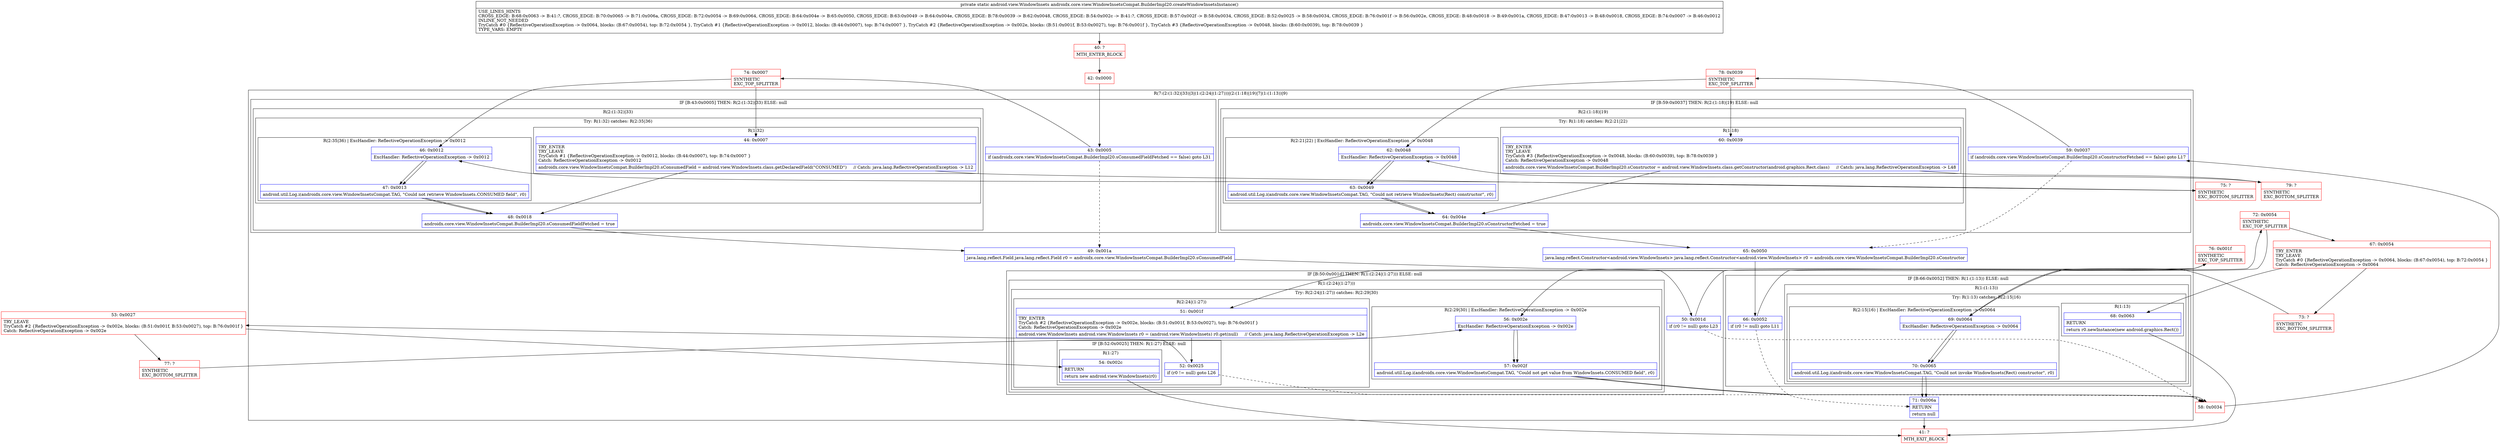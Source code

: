 digraph "CFG forandroidx.core.view.WindowInsetsCompat.BuilderImpl20.createWindowInsetsInstance()Landroid\/view\/WindowInsets;" {
subgraph cluster_Region_1382763660 {
label = "R(7:(2:(1:32)|33)|3|(1:(2:24|(1:27)))|(2:(1:18)|19)|7|(1:(1:13))|9)";
node [shape=record,color=blue];
subgraph cluster_IfRegion_432927144 {
label = "IF [B:43:0x0005] THEN: R(2:(1:32)|33) ELSE: null";
node [shape=record,color=blue];
Node_43 [shape=record,label="{43\:\ 0x0005|if (androidx.core.view.WindowInsetsCompat.BuilderImpl20.sConsumedFieldFetched == false) goto L31\l}"];
subgraph cluster_Region_1250975513 {
label = "R(2:(1:32)|33)";
node [shape=record,color=blue];
subgraph cluster_TryCatchRegion_2102337782 {
label = "Try: R(1:32) catches: R(2:35|36)";
node [shape=record,color=blue];
subgraph cluster_Region_1845483778 {
label = "R(1:32)";
node [shape=record,color=blue];
Node_44 [shape=record,label="{44\:\ 0x0007|TRY_ENTER\lTRY_LEAVE\lTryCatch #1 \{ReflectiveOperationException \-\> 0x0012, blocks: (B:44:0x0007), top: B:74:0x0007 \}\lCatch: ReflectiveOperationException \-\> 0x0012\l|androidx.core.view.WindowInsetsCompat.BuilderImpl20.sConsumedField = android.view.WindowInsets.class.getDeclaredField(\"CONSUMED\")     \/\/ Catch: java.lang.ReflectiveOperationException \-\> L12\l}"];
}
subgraph cluster_Region_466167204 {
label = "R(2:35|36) | ExcHandler: ReflectiveOperationException \-\> 0x0012\l";
node [shape=record,color=blue];
Node_46 [shape=record,label="{46\:\ 0x0012|ExcHandler: ReflectiveOperationException \-\> 0x0012\l}"];
Node_47 [shape=record,label="{47\:\ 0x0013|android.util.Log.i(androidx.core.view.WindowInsetsCompat.TAG, \"Could not retrieve WindowInsets.CONSUMED field\", r0)\l}"];
}
}
Node_48 [shape=record,label="{48\:\ 0x0018|androidx.core.view.WindowInsetsCompat.BuilderImpl20.sConsumedFieldFetched = true\l}"];
}
}
Node_49 [shape=record,label="{49\:\ 0x001a|java.lang.reflect.Field java.lang.reflect.Field r0 = androidx.core.view.WindowInsetsCompat.BuilderImpl20.sConsumedField\l}"];
subgraph cluster_IfRegion_1556032156 {
label = "IF [B:50:0x001d] THEN: R(1:(2:24|(1:27))) ELSE: null";
node [shape=record,color=blue];
Node_50 [shape=record,label="{50\:\ 0x001d|if (r0 != null) goto L23\l}"];
subgraph cluster_Region_1407834451 {
label = "R(1:(2:24|(1:27)))";
node [shape=record,color=blue];
subgraph cluster_TryCatchRegion_1462045512 {
label = "Try: R(2:24|(1:27)) catches: R(2:29|30)";
node [shape=record,color=blue];
subgraph cluster_Region_684294585 {
label = "R(2:24|(1:27))";
node [shape=record,color=blue];
Node_51 [shape=record,label="{51\:\ 0x001f|TRY_ENTER\lTryCatch #2 \{ReflectiveOperationException \-\> 0x002e, blocks: (B:51:0x001f, B:53:0x0027), top: B:76:0x001f \}\lCatch: ReflectiveOperationException \-\> 0x002e\l|android.view.WindowInsets android.view.WindowInsets r0 = (android.view.WindowInsets) r0.get(null)     \/\/ Catch: java.lang.ReflectiveOperationException \-\> L2e\l}"];
subgraph cluster_IfRegion_592702838 {
label = "IF [B:52:0x0025] THEN: R(1:27) ELSE: null";
node [shape=record,color=blue];
Node_52 [shape=record,label="{52\:\ 0x0025|if (r0 != null) goto L26\l}"];
subgraph cluster_Region_735365820 {
label = "R(1:27)";
node [shape=record,color=blue];
Node_54 [shape=record,label="{54\:\ 0x002c|RETURN\l|return new android.view.WindowInsets(r0)\l}"];
}
}
}
subgraph cluster_Region_1149366119 {
label = "R(2:29|30) | ExcHandler: ReflectiveOperationException \-\> 0x002e\l";
node [shape=record,color=blue];
Node_56 [shape=record,label="{56\:\ 0x002e|ExcHandler: ReflectiveOperationException \-\> 0x002e\l}"];
Node_57 [shape=record,label="{57\:\ 0x002f|android.util.Log.i(androidx.core.view.WindowInsetsCompat.TAG, \"Could not get value from WindowInsets.CONSUMED field\", r0)\l}"];
}
}
}
}
subgraph cluster_IfRegion_372704854 {
label = "IF [B:59:0x0037] THEN: R(2:(1:18)|19) ELSE: null";
node [shape=record,color=blue];
Node_59 [shape=record,label="{59\:\ 0x0037|if (androidx.core.view.WindowInsetsCompat.BuilderImpl20.sConstructorFetched == false) goto L17\l}"];
subgraph cluster_Region_185165442 {
label = "R(2:(1:18)|19)";
node [shape=record,color=blue];
subgraph cluster_TryCatchRegion_1955156960 {
label = "Try: R(1:18) catches: R(2:21|22)";
node [shape=record,color=blue];
subgraph cluster_Region_1060659393 {
label = "R(1:18)";
node [shape=record,color=blue];
Node_60 [shape=record,label="{60\:\ 0x0039|TRY_ENTER\lTRY_LEAVE\lTryCatch #3 \{ReflectiveOperationException \-\> 0x0048, blocks: (B:60:0x0039), top: B:78:0x0039 \}\lCatch: ReflectiveOperationException \-\> 0x0048\l|androidx.core.view.WindowInsetsCompat.BuilderImpl20.sConstructor = android.view.WindowInsets.class.getConstructor(android.graphics.Rect.class)     \/\/ Catch: java.lang.ReflectiveOperationException \-\> L48\l}"];
}
subgraph cluster_Region_294896838 {
label = "R(2:21|22) | ExcHandler: ReflectiveOperationException \-\> 0x0048\l";
node [shape=record,color=blue];
Node_62 [shape=record,label="{62\:\ 0x0048|ExcHandler: ReflectiveOperationException \-\> 0x0048\l}"];
Node_63 [shape=record,label="{63\:\ 0x0049|android.util.Log.i(androidx.core.view.WindowInsetsCompat.TAG, \"Could not retrieve WindowInsets(Rect) constructor\", r0)\l}"];
}
}
Node_64 [shape=record,label="{64\:\ 0x004e|androidx.core.view.WindowInsetsCompat.BuilderImpl20.sConstructorFetched = true\l}"];
}
}
Node_65 [shape=record,label="{65\:\ 0x0050|java.lang.reflect.Constructor\<android.view.WindowInsets\> java.lang.reflect.Constructor\<android.view.WindowInsets\> r0 = androidx.core.view.WindowInsetsCompat.BuilderImpl20.sConstructor\l}"];
subgraph cluster_IfRegion_236650128 {
label = "IF [B:66:0x0052] THEN: R(1:(1:13)) ELSE: null";
node [shape=record,color=blue];
Node_66 [shape=record,label="{66\:\ 0x0052|if (r0 != null) goto L11\l}"];
subgraph cluster_Region_1374588160 {
label = "R(1:(1:13))";
node [shape=record,color=blue];
subgraph cluster_TryCatchRegion_1866908302 {
label = "Try: R(1:13) catches: R(2:15|16)";
node [shape=record,color=blue];
subgraph cluster_Region_1782211235 {
label = "R(1:13)";
node [shape=record,color=blue];
Node_68 [shape=record,label="{68\:\ 0x0063|RETURN\l|return r0.newInstance(new android.graphics.Rect())\l}"];
}
subgraph cluster_Region_319064527 {
label = "R(2:15|16) | ExcHandler: ReflectiveOperationException \-\> 0x0064\l";
node [shape=record,color=blue];
Node_69 [shape=record,label="{69\:\ 0x0064|ExcHandler: ReflectiveOperationException \-\> 0x0064\l}"];
Node_70 [shape=record,label="{70\:\ 0x0065|android.util.Log.i(androidx.core.view.WindowInsetsCompat.TAG, \"Could not invoke WindowInsets(Rect) constructor\", r0)\l}"];
}
}
}
}
Node_71 [shape=record,label="{71\:\ 0x006a|RETURN\l|return null\l}"];
}
subgraph cluster_Region_466167204 {
label = "R(2:35|36) | ExcHandler: ReflectiveOperationException \-\> 0x0012\l";
node [shape=record,color=blue];
Node_46 [shape=record,label="{46\:\ 0x0012|ExcHandler: ReflectiveOperationException \-\> 0x0012\l}"];
Node_47 [shape=record,label="{47\:\ 0x0013|android.util.Log.i(androidx.core.view.WindowInsetsCompat.TAG, \"Could not retrieve WindowInsets.CONSUMED field\", r0)\l}"];
}
subgraph cluster_Region_1149366119 {
label = "R(2:29|30) | ExcHandler: ReflectiveOperationException \-\> 0x002e\l";
node [shape=record,color=blue];
Node_56 [shape=record,label="{56\:\ 0x002e|ExcHandler: ReflectiveOperationException \-\> 0x002e\l}"];
Node_57 [shape=record,label="{57\:\ 0x002f|android.util.Log.i(androidx.core.view.WindowInsetsCompat.TAG, \"Could not get value from WindowInsets.CONSUMED field\", r0)\l}"];
}
subgraph cluster_Region_294896838 {
label = "R(2:21|22) | ExcHandler: ReflectiveOperationException \-\> 0x0048\l";
node [shape=record,color=blue];
Node_62 [shape=record,label="{62\:\ 0x0048|ExcHandler: ReflectiveOperationException \-\> 0x0048\l}"];
Node_63 [shape=record,label="{63\:\ 0x0049|android.util.Log.i(androidx.core.view.WindowInsetsCompat.TAG, \"Could not retrieve WindowInsets(Rect) constructor\", r0)\l}"];
}
subgraph cluster_Region_319064527 {
label = "R(2:15|16) | ExcHandler: ReflectiveOperationException \-\> 0x0064\l";
node [shape=record,color=blue];
Node_69 [shape=record,label="{69\:\ 0x0064|ExcHandler: ReflectiveOperationException \-\> 0x0064\l}"];
Node_70 [shape=record,label="{70\:\ 0x0065|android.util.Log.i(androidx.core.view.WindowInsetsCompat.TAG, \"Could not invoke WindowInsets(Rect) constructor\", r0)\l}"];
}
Node_40 [shape=record,color=red,label="{40\:\ ?|MTH_ENTER_BLOCK\l}"];
Node_42 [shape=record,color=red,label="{42\:\ 0x0000}"];
Node_58 [shape=record,color=red,label="{58\:\ 0x0034}"];
Node_41 [shape=record,color=red,label="{41\:\ ?|MTH_EXIT_BLOCK\l}"];
Node_72 [shape=record,color=red,label="{72\:\ 0x0054|SYNTHETIC\lEXC_TOP_SPLITTER\l}"];
Node_67 [shape=record,color=red,label="{67\:\ 0x0054|TRY_ENTER\lTRY_LEAVE\lTryCatch #0 \{ReflectiveOperationException \-\> 0x0064, blocks: (B:67:0x0054), top: B:72:0x0054 \}\lCatch: ReflectiveOperationException \-\> 0x0064\l}"];
Node_73 [shape=record,color=red,label="{73\:\ ?|SYNTHETIC\lEXC_BOTTOM_SPLITTER\l}"];
Node_78 [shape=record,color=red,label="{78\:\ 0x0039|SYNTHETIC\lEXC_TOP_SPLITTER\l}"];
Node_79 [shape=record,color=red,label="{79\:\ ?|SYNTHETIC\lEXC_BOTTOM_SPLITTER\l}"];
Node_76 [shape=record,color=red,label="{76\:\ 0x001f|SYNTHETIC\lEXC_TOP_SPLITTER\l}"];
Node_53 [shape=record,color=red,label="{53\:\ 0x0027|TRY_LEAVE\lTryCatch #2 \{ReflectiveOperationException \-\> 0x002e, blocks: (B:51:0x001f, B:53:0x0027), top: B:76:0x001f \}\lCatch: ReflectiveOperationException \-\> 0x002e\l}"];
Node_77 [shape=record,color=red,label="{77\:\ ?|SYNTHETIC\lEXC_BOTTOM_SPLITTER\l}"];
Node_74 [shape=record,color=red,label="{74\:\ 0x0007|SYNTHETIC\lEXC_TOP_SPLITTER\l}"];
Node_75 [shape=record,color=red,label="{75\:\ ?|SYNTHETIC\lEXC_BOTTOM_SPLITTER\l}"];
MethodNode[shape=record,label="{private static android.view.WindowInsets androidx.core.view.WindowInsetsCompat.BuilderImpl20.createWindowInsetsInstance()  | USE_LINES_HINTS\lCROSS_EDGE: B:68:0x0063 \-\> B:41:?, CROSS_EDGE: B:70:0x0065 \-\> B:71:0x006a, CROSS_EDGE: B:72:0x0054 \-\> B:69:0x0064, CROSS_EDGE: B:64:0x004e \-\> B:65:0x0050, CROSS_EDGE: B:63:0x0049 \-\> B:64:0x004e, CROSS_EDGE: B:78:0x0039 \-\> B:62:0x0048, CROSS_EDGE: B:54:0x002c \-\> B:41:?, CROSS_EDGE: B:57:0x002f \-\> B:58:0x0034, CROSS_EDGE: B:52:0x0025 \-\> B:58:0x0034, CROSS_EDGE: B:76:0x001f \-\> B:56:0x002e, CROSS_EDGE: B:48:0x0018 \-\> B:49:0x001a, CROSS_EDGE: B:47:0x0013 \-\> B:48:0x0018, CROSS_EDGE: B:74:0x0007 \-\> B:46:0x0012\lINLINE_NOT_NEEDED\lTryCatch #0 \{ReflectiveOperationException \-\> 0x0064, blocks: (B:67:0x0054), top: B:72:0x0054 \}, TryCatch #1 \{ReflectiveOperationException \-\> 0x0012, blocks: (B:44:0x0007), top: B:74:0x0007 \}, TryCatch #2 \{ReflectiveOperationException \-\> 0x002e, blocks: (B:51:0x001f, B:53:0x0027), top: B:76:0x001f \}, TryCatch #3 \{ReflectiveOperationException \-\> 0x0048, blocks: (B:60:0x0039), top: B:78:0x0039 \}\lTYPE_VARS: EMPTY\l}"];
MethodNode -> Node_40;Node_43 -> Node_49[style=dashed];
Node_43 -> Node_74;
Node_44 -> Node_48;
Node_44 -> Node_75;
Node_46 -> Node_47;
Node_47 -> Node_48;
Node_48 -> Node_49;
Node_49 -> Node_50;
Node_50 -> Node_58[style=dashed];
Node_50 -> Node_76;
Node_51 -> Node_52;
Node_52 -> Node_53;
Node_52 -> Node_58[style=dashed];
Node_54 -> Node_41;
Node_56 -> Node_57;
Node_57 -> Node_58;
Node_59 -> Node_65[style=dashed];
Node_59 -> Node_78;
Node_60 -> Node_64;
Node_60 -> Node_79;
Node_62 -> Node_63;
Node_63 -> Node_64;
Node_64 -> Node_65;
Node_65 -> Node_66;
Node_66 -> Node_71[style=dashed];
Node_66 -> Node_72;
Node_68 -> Node_41;
Node_69 -> Node_70;
Node_70 -> Node_71;
Node_71 -> Node_41;
Node_46 -> Node_47;
Node_47 -> Node_48;
Node_56 -> Node_57;
Node_57 -> Node_58;
Node_62 -> Node_63;
Node_63 -> Node_64;
Node_69 -> Node_70;
Node_70 -> Node_71;
Node_40 -> Node_42;
Node_42 -> Node_43;
Node_58 -> Node_59;
Node_72 -> Node_67;
Node_72 -> Node_69;
Node_67 -> Node_68;
Node_67 -> Node_73;
Node_73 -> Node_69;
Node_78 -> Node_60;
Node_78 -> Node_62;
Node_79 -> Node_62;
Node_76 -> Node_51;
Node_76 -> Node_56;
Node_53 -> Node_54;
Node_53 -> Node_77;
Node_77 -> Node_56;
Node_74 -> Node_44;
Node_74 -> Node_46;
Node_75 -> Node_46;
}

